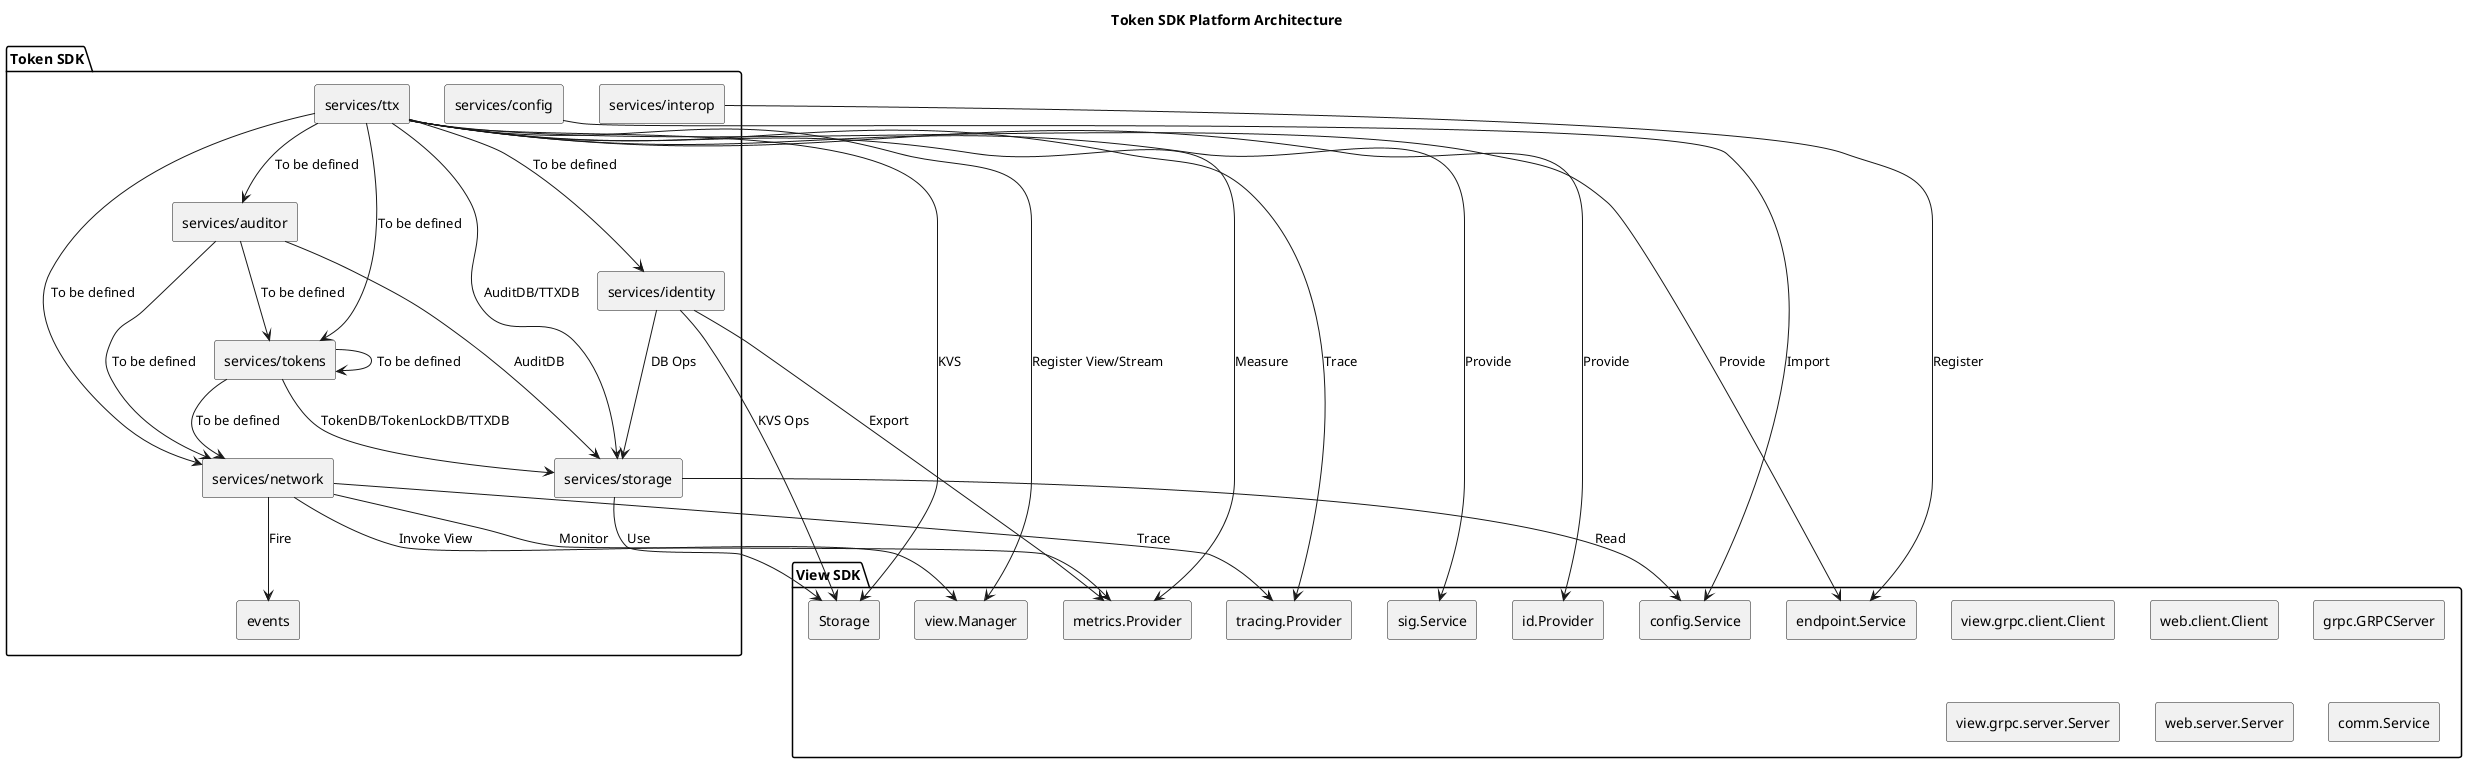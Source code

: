 @startuml
skinparam componentStyle rectangle

title Token SDK Platform Architecture

package "View SDK" {
  [view.grpc.client.Client]
  [web.client.Client]
  [grpc.GRPCServer]
  [view.grpc.server.Server]
  [web.server.Server]
  [view.Manager]
  [comm.Service]
  [endpoint.Service]
  [sig.Service]
  [id.Provider]
  [config.Service]
  [metrics.Provider]
  [Storage]
  [tracing.Provider]
}

package "Token SDK" {
  [services/ttx] -->  [sig.Service] : Provide
  [services/ttx] -->  [id.Provider] : Provide
  [services/ttx] -->  [Storage] : KVS
  [services/ttx] -->  [endpoint.Service] : Provide
  [services/ttx] --> [tracing.Provider] : Trace
  [services/ttx] --> [metrics.Provider] : Measure
  [services/ttx] --> [view.Manager] : Register View/Stream
  [services/ttx] --> [services/auditor] :  To be defined
  [services/ttx] --> [services/tokens] :  To be defined
  [services/ttx] --> [services/storage] :  AuditDB/TTXDB
  [services/ttx] --> [services/network] : To be defined
  [services/ttx] --> [services/identity] : To be defined

  [services/auditor] --> [services/network] : To be defined
  [services/auditor] --> [services/storage] : AuditDB
  [services/auditor] --> [services/tokens] : To be defined

  [services/tokens] --> [services/network] : To be defined
  [services/tokens] --> [services/storage] : TokenDB/TokenLockDB/TTXDB
  [services/tokens] --> [services/tokens] : To be defined

  [services/config] --> [config.Service] : Import

  [services/identity] --> [metrics.Provider] : Export
  [services/identity] --> [services/storage] : DB Ops
  [services/identity] --> [Storage] : KVS Ops

  [services/interop] --> [endpoint.Service] : Register

  [services/network] --> [view.Manager] : Invoke View
  [services/network] --> [tracing.Provider] : Trace
  [services/network] --> [metrics.Provider] : Monitor
  [services/network] --> [events] : Fire

  [services/storage] --> [Storage] : Use
  [services/storage] --> [config.Service] : Read
}

@enduml
